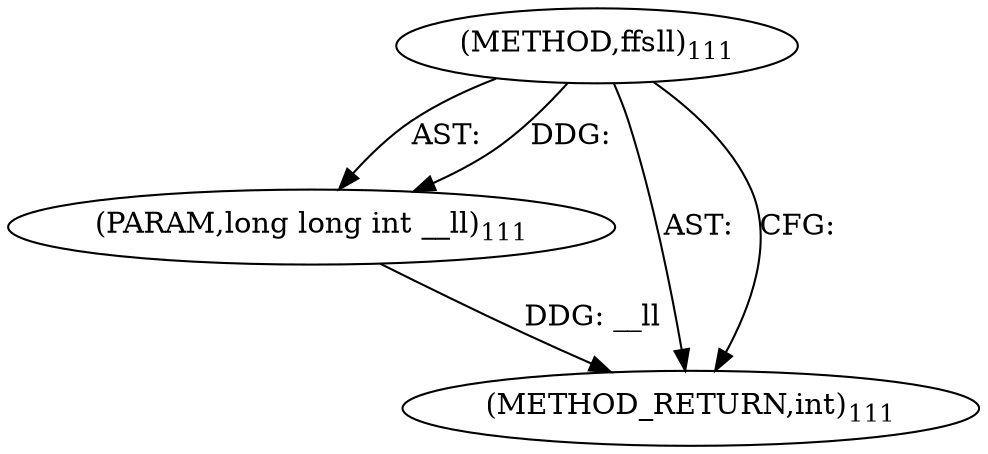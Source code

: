digraph "ffsll" {  
"98960" [label = <(METHOD,ffsll)<SUB>111</SUB>> ]
"98961" [label = <(PARAM,long long int __ll)<SUB>111</SUB>> ]
"98962" [label = <(METHOD_RETURN,int)<SUB>111</SUB>> ]
  "98960" -> "98961"  [ label = "AST: "] 
  "98960" -> "98962"  [ label = "AST: "] 
  "98960" -> "98962"  [ label = "CFG: "] 
  "98961" -> "98962"  [ label = "DDG: __ll"] 
  "98960" -> "98961"  [ label = "DDG: "] 
}
